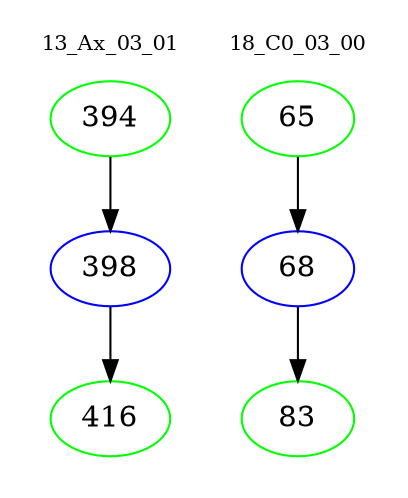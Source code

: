 digraph{
subgraph cluster_0 {
color = white
label = "13_Ax_03_01";
fontsize=10;
T0_394 [label="394", color="green"]
T0_394 -> T0_398 [color="black"]
T0_398 [label="398", color="blue"]
T0_398 -> T0_416 [color="black"]
T0_416 [label="416", color="green"]
}
subgraph cluster_1 {
color = white
label = "18_C0_03_00";
fontsize=10;
T1_65 [label="65", color="green"]
T1_65 -> T1_68 [color="black"]
T1_68 [label="68", color="blue"]
T1_68 -> T1_83 [color="black"]
T1_83 [label="83", color="green"]
}
}
